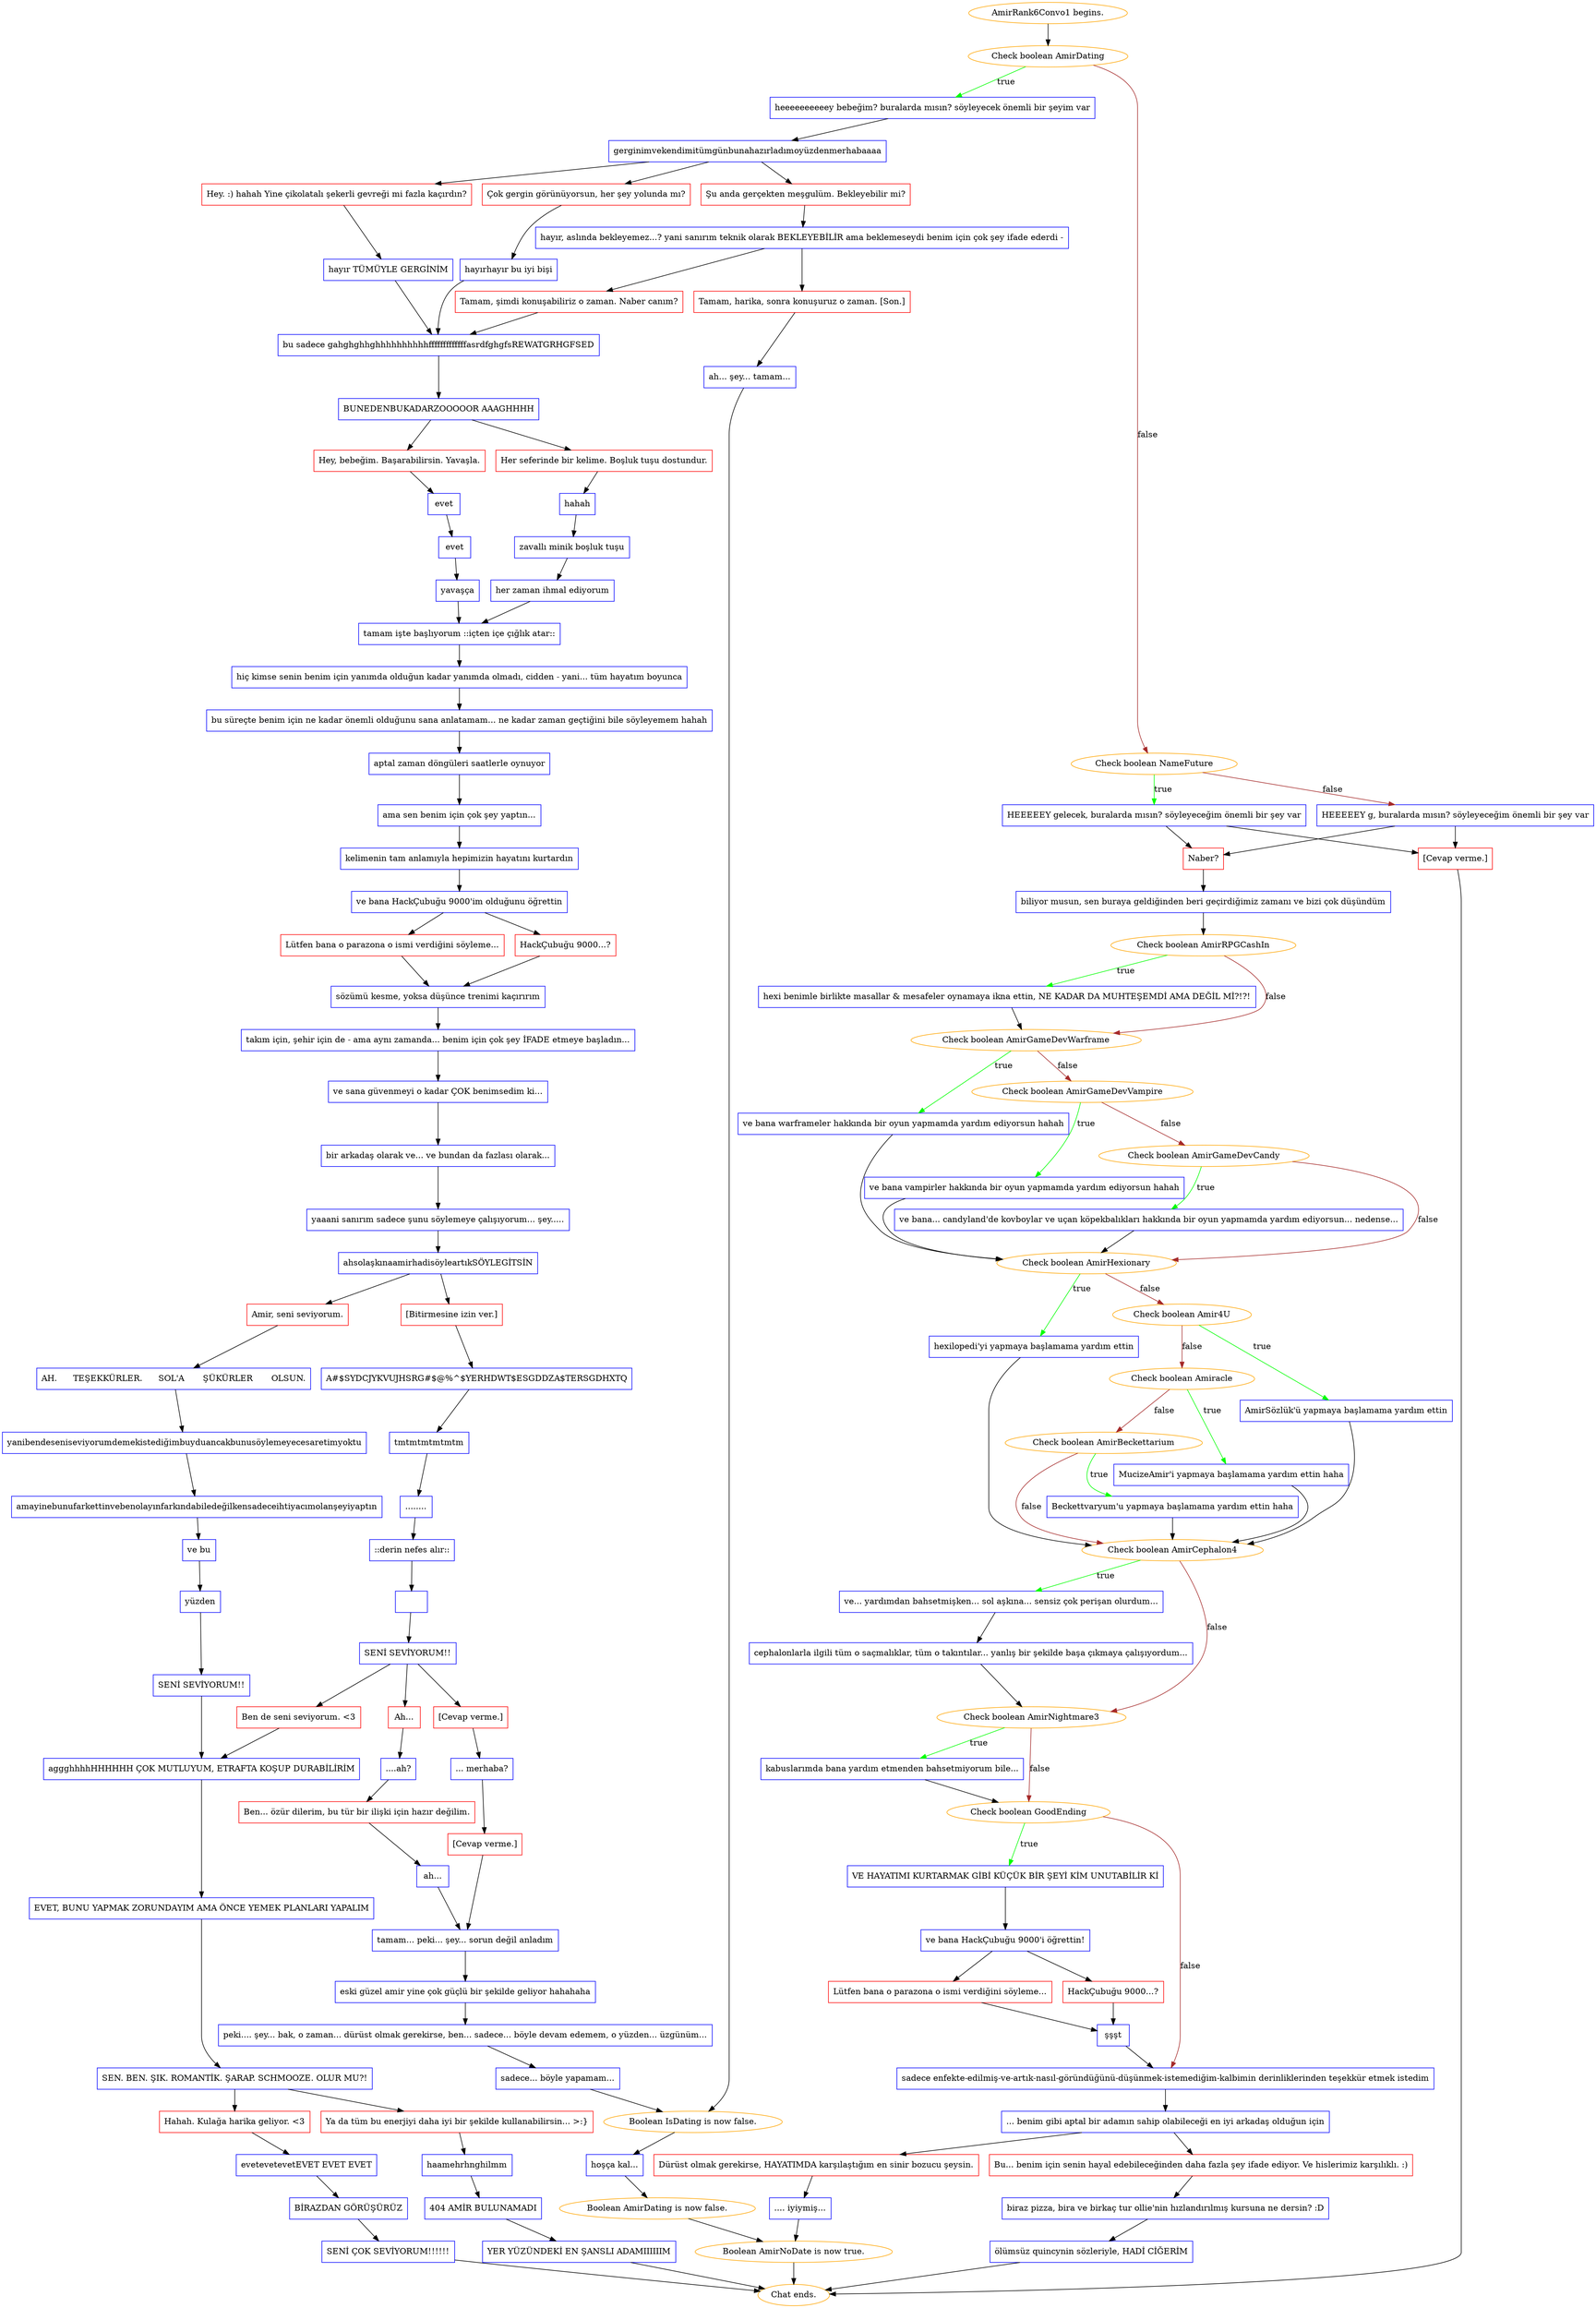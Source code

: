 digraph {
	"AmirRank6Convo1 begins." [color=orange];
		"AmirRank6Convo1 begins." -> j790010462;
	j790010462 [label="Check boolean AmirDating",color=orange];
		j790010462 -> j1072245819 [label=true,color=green];
		j790010462 -> j4292522466 [label=false,color=brown];
	j1072245819 [label="heeeeeeeeeey bebeğim? buralarda mısın? söyleyecek önemli bir şeyim var",shape=box,color=blue];
		j1072245819 -> j932912920;
	j4292522466 [label="Check boolean NameFuture",color=orange];
		j4292522466 -> j3576798567 [label=true,color=green];
		j4292522466 -> j205211787 [label=false,color=brown];
	j932912920 [label="gerginimvekendimitümgünbunahazırladımoyüzdenmerhabaaaa",shape=box,color=blue];
		j932912920 -> j2847119623;
		j932912920 -> j1254518932;
		j932912920 -> j1082137138;
	j3576798567 [label="HEEEEEY gelecek, buralarda mısın? söyleyeceğim önemli bir şey var",shape=box,color=blue];
		j3576798567 -> j4101467083;
		j3576798567 -> j2482094916;
	j205211787 [label="HEEEEEY g, buralarda mısın? söyleyeceğim önemli bir şey var",shape=box,color=blue];
		j205211787 -> j4101467083;
		j205211787 -> j2482094916;
	j2847119623 [label="Hey. :) hahah Yine çikolatalı şekerli gevreği mi fazla kaçırdın?",shape=box,color=red];
		j2847119623 -> j3972153774;
	j1254518932 [label="Çok gergin görünüyorsun, her şey yolunda mı?",shape=box,color=red];
		j1254518932 -> j3369828358;
	j1082137138 [label="Şu anda gerçekten meşgulüm. Bekleyebilir mi?",shape=box,color=red];
		j1082137138 -> j4212182099;
	j4101467083 [label="Naber?",shape=box,color=red];
		j4101467083 -> j1987789925;
	j2482094916 [label="[Cevap verme.]",shape=box,color=red];
		j2482094916 -> "Chat ends.";
	j3972153774 [label="hayır TÜMÜYLE GERGİNİM",shape=box,color=blue];
		j3972153774 -> j958758500;
	j3369828358 [label="hayırhayır bu iyi bişi",shape=box,color=blue];
		j3369828358 -> j958758500;
	j4212182099 [label="hayır, aslında bekleyemez...? yani sanırım teknik olarak BEKLEYEBİLİR ama beklemeseydi benim için çok şey ifade ederdi -",shape=box,color=blue];
		j4212182099 -> j3543949807;
		j4212182099 -> j1439366058;
	j1987789925 [label="biliyor musun, sen buraya geldiğinden beri geçirdiğimiz zamanı ve bizi çok düşündüm",shape=box,color=blue];
		j1987789925 -> j3826784422;
	"Chat ends." [color=orange];
	j958758500 [label="bu sadece gahghghhghhhhhhhhhhfffffffffffffasrdfghgfsREWATGRHGFSED",shape=box,color=blue];
		j958758500 -> j180324858;
	j3543949807 [label="Tamam, şimdi konuşabiliriz o zaman. Naber canım?",shape=box,color=red];
		j3543949807 -> j958758500;
	j1439366058 [label="Tamam, harika, sonra konuşuruz o zaman. [Son.]",shape=box,color=red];
		j1439366058 -> j3573255887;
	j3826784422 [label="Check boolean AmirRPGCashIn",color=orange];
		j3826784422 -> j16331138 [label=true,color=green];
		j3826784422 -> j2297868336 [label=false,color=brown];
	j180324858 [label="BUNEDENBUKADARZOOOOOR AAAGHHHH",shape=box,color=blue];
		j180324858 -> j441734615;
		j180324858 -> j2248950853;
	j3573255887 [label="ah... şey... tamam...",shape=box,color=blue];
		j3573255887 -> j2681489930;
	j16331138 [label="hexi benimle birlikte masallar & mesafeler oynamaya ikna ettin, NE KADAR DA MUHTEŞEMDİ AMA DEĞİL Mİ?!?!",shape=box,color=blue];
		j16331138 -> j2297868336;
	j2297868336 [label="Check boolean AmirGameDevWarframe",color=orange];
		j2297868336 -> j1312030215 [label=true,color=green];
		j2297868336 -> j3506259166 [label=false,color=brown];
	j441734615 [label="Hey, bebeğim. Başarabilirsin. Yavaşla.",shape=box,color=red];
		j441734615 -> j1495571372;
	j2248950853 [label="Her seferinde bir kelime. Boşluk tuşu dostundur.",shape=box,color=red];
		j2248950853 -> j921404590;
	j2681489930 [label="Boolean IsDating is now false.",color=orange];
		j2681489930 -> j443248744;
	j1312030215 [label="ve bana warframeler hakkında bir oyun yapmamda yardım ediyorsun hahah",shape=box,color=blue];
		j1312030215 -> j3646133356;
	j3506259166 [label="Check boolean AmirGameDevVampire",color=orange];
		j3506259166 -> j2885987324 [label=true,color=green];
		j3506259166 -> j1286003093 [label=false,color=brown];
	j1495571372 [label="evet",shape=box,color=blue];
		j1495571372 -> j2336426133;
	j921404590 [label="hahah",shape=box,color=blue];
		j921404590 -> j3635739740;
	j443248744 [label="hoşça kal...",shape=box,color=blue];
		j443248744 -> j911677755;
	j3646133356 [label="Check boolean AmirHexionary",color=orange];
		j3646133356 -> j894547336 [label=true,color=green];
		j3646133356 -> j3967894332 [label=false,color=brown];
	j2885987324 [label="ve bana vampirler hakkında bir oyun yapmamda yardım ediyorsun hahah",shape=box,color=blue];
		j2885987324 -> j3646133356;
	j1286003093 [label="Check boolean AmirGameDevCandy",color=orange];
		j1286003093 -> j378329531 [label=true,color=green];
		j1286003093 -> j3646133356 [label=false,color=brown];
	j2336426133 [label="evet",shape=box,color=blue];
		j2336426133 -> j3231460905;
	j3635739740 [label="zavallı minik boşluk tuşu",shape=box,color=blue];
		j3635739740 -> j4231273769;
	j911677755 [label="Boolean AmirDating is now false.",color=orange];
		j911677755 -> j1438323710;
	j894547336 [label="hexilopedi'yi yapmaya başlamama yardım ettin",shape=box,color=blue];
		j894547336 -> j3587826111;
	j3967894332 [label="Check boolean Amir4U",color=orange];
		j3967894332 -> j3488685587 [label=true,color=green];
		j3967894332 -> j3456698547 [label=false,color=brown];
	j378329531 [label="ve bana... candyland'de kovboylar ve uçan köpekbalıkları hakkında bir oyun yapmamda yardım ediyorsun... nedense...",shape=box,color=blue];
		j378329531 -> j3646133356;
	j3231460905 [label="yavaşça",shape=box,color=blue];
		j3231460905 -> j1809801883;
	j4231273769 [label="her zaman ihmal ediyorum",shape=box,color=blue];
		j4231273769 -> j1809801883;
	j1438323710 [label="Boolean AmirNoDate is now true.",color=orange];
		j1438323710 -> "Chat ends.";
	j3587826111 [label="Check boolean AmirCephalon4",color=orange];
		j3587826111 -> j334688582 [label=true,color=green];
		j3587826111 -> j181140992 [label=false,color=brown];
	j3488685587 [label="AmirSözlük'ü yapmaya başlamama yardım ettin",shape=box,color=blue];
		j3488685587 -> j3587826111;
	j3456698547 [label="Check boolean Amiracle",color=orange];
		j3456698547 -> j404657059 [label=true,color=green];
		j3456698547 -> j3662880471 [label=false,color=brown];
	j1809801883 [label="tamam işte başlıyorum ::içten içe çığlık atar::",shape=box,color=blue];
		j1809801883 -> j211079612;
	j334688582 [label="ve... yardımdan bahsetmişken... sol aşkına... sensiz çok perişan olurdum...",shape=box,color=blue];
		j334688582 -> j4019747166;
	j181140992 [label="Check boolean AmirNightmare3",color=orange];
		j181140992 -> j2392996425 [label=true,color=green];
		j181140992 -> j2311468738 [label=false,color=brown];
	j404657059 [label="MucizeAmir'i yapmaya başlamama yardım ettin haha",shape=box,color=blue];
		j404657059 -> j3587826111;
	j3662880471 [label="Check boolean AmirBeckettarium",color=orange];
		j3662880471 -> j324773492 [label=true,color=green];
		j3662880471 -> j3587826111 [label=false,color=brown];
	j211079612 [label="hiç kimse senin benim için yanımda olduğun kadar yanımda olmadı, cidden - yani... tüm hayatım boyunca",shape=box,color=blue];
		j211079612 -> j263038973;
	j4019747166 [label="cephalonlarla ilgili tüm o saçmalıklar, tüm o takıntılar... yanlış bir şekilde başa çıkmaya çalışıyordum...",shape=box,color=blue];
		j4019747166 -> j181140992;
	j2392996425 [label="kabuslarımda bana yardım etmenden bahsetmiyorum bile...",shape=box,color=blue];
		j2392996425 -> j2311468738;
	j2311468738 [label="Check boolean GoodEnding",color=orange];
		j2311468738 -> j2199248181 [label=true,color=green];
		j2311468738 -> j582991853 [label=false,color=brown];
	j324773492 [label="Beckettvaryum'u yapmaya başlamama yardım ettin haha",shape=box,color=blue];
		j324773492 -> j3587826111;
	j263038973 [label="bu süreçte benim için ne kadar önemli olduğunu sana anlatamam... ne kadar zaman geçtiğini bile söyleyemem hahah",shape=box,color=blue];
		j263038973 -> j556453214;
	j2199248181 [label="VE HAYATIMI KURTARMAK GİBİ KÜÇÜK BİR ŞEYİ KİM UNUTABİLİR Kİ",shape=box,color=blue];
		j2199248181 -> j3761267735;
	j582991853 [label="sadece enfekte-edilmiş-ve-artık-nasıl-göründüğünü-düşünmek-istemediğim-kalbimin derinliklerinden teşekkür etmek istedim",shape=box,color=blue];
		j582991853 -> j2966647625;
	j556453214 [label="aptal zaman döngüleri saatlerle oynuyor",shape=box,color=blue];
		j556453214 -> j1500816138;
	j3761267735 [label="ve bana HackÇubuğu 9000'i öğrettin!",shape=box,color=blue];
		j3761267735 -> j3439464925;
		j3761267735 -> j2111202043;
	j2966647625 [label="... benim gibi aptal bir adamın sahip olabileceği en iyi arkadaş olduğun için",shape=box,color=blue];
		j2966647625 -> j2666173807;
		j2966647625 -> j1067912030;
	j1500816138 [label="ama sen benim için çok şey yaptın...",shape=box,color=blue];
		j1500816138 -> j2965089430;
	j3439464925 [label="Lütfen bana o parazona o ismi verdiğini söyleme...",shape=box,color=red];
		j3439464925 -> j4204228186;
	j2111202043 [label="HackÇubuğu 9000...?",shape=box,color=red];
		j2111202043 -> j4204228186;
	j2666173807 [label="Bu... benim için senin hayal edebileceğinden daha fazla şey ifade ediyor. Ve hislerimiz karşılıklı. :)",shape=box,color=red];
		j2666173807 -> j2112023895;
	j1067912030 [label="Dürüst olmak gerekirse, HAYATIMDA karşılaştığım en sinir bozucu şeysin.",shape=box,color=red];
		j1067912030 -> j787784092;
	j2965089430 [label="kelimenin tam anlamıyla hepimizin hayatını kurtardın",shape=box,color=blue];
		j2965089430 -> j1839427636;
	j4204228186 [label="şşşt",shape=box,color=blue];
		j4204228186 -> j582991853;
	j2112023895 [label="biraz pizza, bira ve birkaç tur ollie'nin hızlandırılmış kursuna ne dersin? :D",shape=box,color=blue];
		j2112023895 -> j3051037014;
	j787784092 [label=".... iyiymiş...",shape=box,color=blue];
		j787784092 -> j1438323710;
	j1839427636 [label="ve bana HackÇubuğu 9000'im olduğunu öğrettin",shape=box,color=blue];
		j1839427636 -> j939598060;
		j1839427636 -> j2099972510;
	j3051037014 [label="ölümsüz quincynin sözleriyle, HADİ CİĞERİM",shape=box,color=blue];
		j3051037014 -> "Chat ends.";
	j939598060 [label="Lütfen bana o parazona o ismi verdiğini söyleme...",shape=box,color=red];
		j939598060 -> j3880540467;
	j2099972510 [label="HackÇubuğu 9000...?",shape=box,color=red];
		j2099972510 -> j3880540467;
	j3880540467 [label="sözümü kesme, yoksa düşünce trenimi kaçırırım",shape=box,color=blue];
		j3880540467 -> j443766503;
	j443766503 [label="takım için, şehir için de - ama aynı zamanda... benim için çok şey İFADE etmeye başladın...",shape=box,color=blue];
		j443766503 -> j421775123;
	j421775123 [label="ve sana güvenmeyi o kadar ÇOK benimsedim ki...",shape=box,color=blue];
		j421775123 -> j1110862812;
	j1110862812 [label="bir arkadaş olarak ve... ve bundan da fazlası olarak...",shape=box,color=blue];
		j1110862812 -> j3768209017;
	j3768209017 [label="yaaani sanırım sadece şunu söylemeye çalışıyorum... şey.....",shape=box,color=blue];
		j3768209017 -> j535683689;
	j535683689 [label="ahsolaşkınaamirhadisöyleartıkSÖYLEGİTSİN",shape=box,color=blue];
		j535683689 -> j2349435613;
		j535683689 -> j3757073368;
	j2349435613 [label="Amir, seni seviyorum.",shape=box,color=red];
		j2349435613 -> j135663696;
	j3757073368 [label="[Bitirmesine izin ver.]",shape=box,color=red];
		j3757073368 -> j1498627062;
	j135663696 [label="AH.      TEŞEKKÜRLER.      SOL'A       ŞÜKÜRLER       OLSUN.",shape=box,color=blue];
		j135663696 -> j3780356917;
	j1498627062 [label="A#$SYDCJYKVUJHSRG#$@%^$YERHDWT$ESGDDZA$TERSGDHXTQ",shape=box,color=blue];
		j1498627062 -> j2744431727;
	j3780356917 [label="yanibendeseniseviyorumdemekistediğimbuyduancakbunusöylemeyecesaretimyoktu",shape=box,color=blue];
		j3780356917 -> j2009295031;
	j2744431727 [label="tmtmtmtmtmtm",shape=box,color=blue];
		j2744431727 -> j2246268897;
	j2009295031 [label="amayinebunufarkettinvebenolayınfarkındabiledeğilkensadeceihtiyacımolanşeyiyaptın",shape=box,color=blue];
		j2009295031 -> j3880667588;
	j2246268897 [label="........",shape=box,color=blue];
		j2246268897 -> j1245514330;
	j3880667588 [label="ve bu",shape=box,color=blue];
		j3880667588 -> j2223776384;
	j1245514330 [label="::derin nefes alır::",shape=box,color=blue];
		j1245514330 -> j230854484;
	j2223776384 [label="yüzden",shape=box,color=blue];
		j2223776384 -> j4162112839;
	j230854484 [label=" ",shape=box,color=blue];
		j230854484 -> j4197862363;
	j4162112839 [label="SENİ SEVİYORUM!!",shape=box,color=blue];
		j4162112839 -> j3200959758;
	j4197862363 [label="SENİ SEVİYORUM!!",shape=box,color=blue];
		j4197862363 -> j1183033224;
		j4197862363 -> j3109729379;
		j4197862363 -> j4124515264;
	j3200959758 [label="aggghhhhHHHHHH ÇOK MUTLUYUM, ETRAFTA KOŞUP DURABİLİRİM",shape=box,color=blue];
		j3200959758 -> j758041810;
	j1183033224 [label="Ben de seni seviyorum. <3",shape=box,color=red];
		j1183033224 -> j3200959758;
	j3109729379 [label="Ah...",shape=box,color=red];
		j3109729379 -> j1821043394;
	j4124515264 [label="[Cevap verme.]",shape=box,color=red];
		j4124515264 -> j3722754440;
	j758041810 [label="EVET, BUNU YAPMAK ZORUNDAYIM AMA ÖNCE YEMEK PLANLARI YAPALIM",shape=box,color=blue];
		j758041810 -> j444094789;
	j1821043394 [label="....ah?",shape=box,color=blue];
		j1821043394 -> j899550086;
	j3722754440 [label="... merhaba?",shape=box,color=blue];
		j3722754440 -> j2164117264;
	j444094789 [label="SEN. BEN. ŞIK. ROMANTİK. ŞARAP. SCHMOOZE. OLUR MU?!",shape=box,color=blue];
		j444094789 -> j581371473;
		j444094789 -> j3775322005;
	j899550086 [label="Ben... özür dilerim, bu tür bir ilişki için hazır değilim.",shape=box,color=red];
		j899550086 -> j1335938848;
	j2164117264 [label="[Cevap verme.]",shape=box,color=red];
		j2164117264 -> j2921378434;
	j581371473 [label="Hahah. Kulağa harika geliyor. <3",shape=box,color=red];
		j581371473 -> j630229261;
	j3775322005 [label="Ya da tüm bu enerjiyi daha iyi bir şekilde kullanabilirsin... >:}",shape=box,color=red];
		j3775322005 -> j4078528648;
	j1335938848 [label="ah...",shape=box,color=blue];
		j1335938848 -> j2921378434;
	j2921378434 [label="tamam... peki... şey... sorun değil anladım",shape=box,color=blue];
		j2921378434 -> j969161789;
	j630229261 [label="evetevetevetEVET EVET EVET",shape=box,color=blue];
		j630229261 -> j3166036194;
	j4078528648 [label="haamehrhnghilmm",shape=box,color=blue];
		j4078528648 -> j514042562;
	j969161789 [label="eski güzel amir yine çok güçlü bir şekilde geliyor hahahaha",shape=box,color=blue];
		j969161789 -> j341215217;
	j3166036194 [label="BİRAZDAN GÖRÜŞÜRÜZ",shape=box,color=blue];
		j3166036194 -> j2405367646;
	j514042562 [label="404 AMİR BULUNAMADI",shape=box,color=blue];
		j514042562 -> j1409600906;
	j341215217 [label="peki.... şey... bak, o zaman... dürüst olmak gerekirse, ben... sadece... böyle devam edemem, o yüzden... üzgünüm...",shape=box,color=blue];
		j341215217 -> j3522294417;
	j2405367646 [label="SENİ ÇOK SEVİYORUM!!!!!!",shape=box,color=blue];
		j2405367646 -> "Chat ends.";
	j1409600906 [label="YER YÜZÜNDEKİ EN ŞANSLI ADAMIIIIIIM",shape=box,color=blue];
		j1409600906 -> "Chat ends.";
	j3522294417 [label="sadece... böyle yapamam...",shape=box,color=blue];
		j3522294417 -> j2681489930;
}